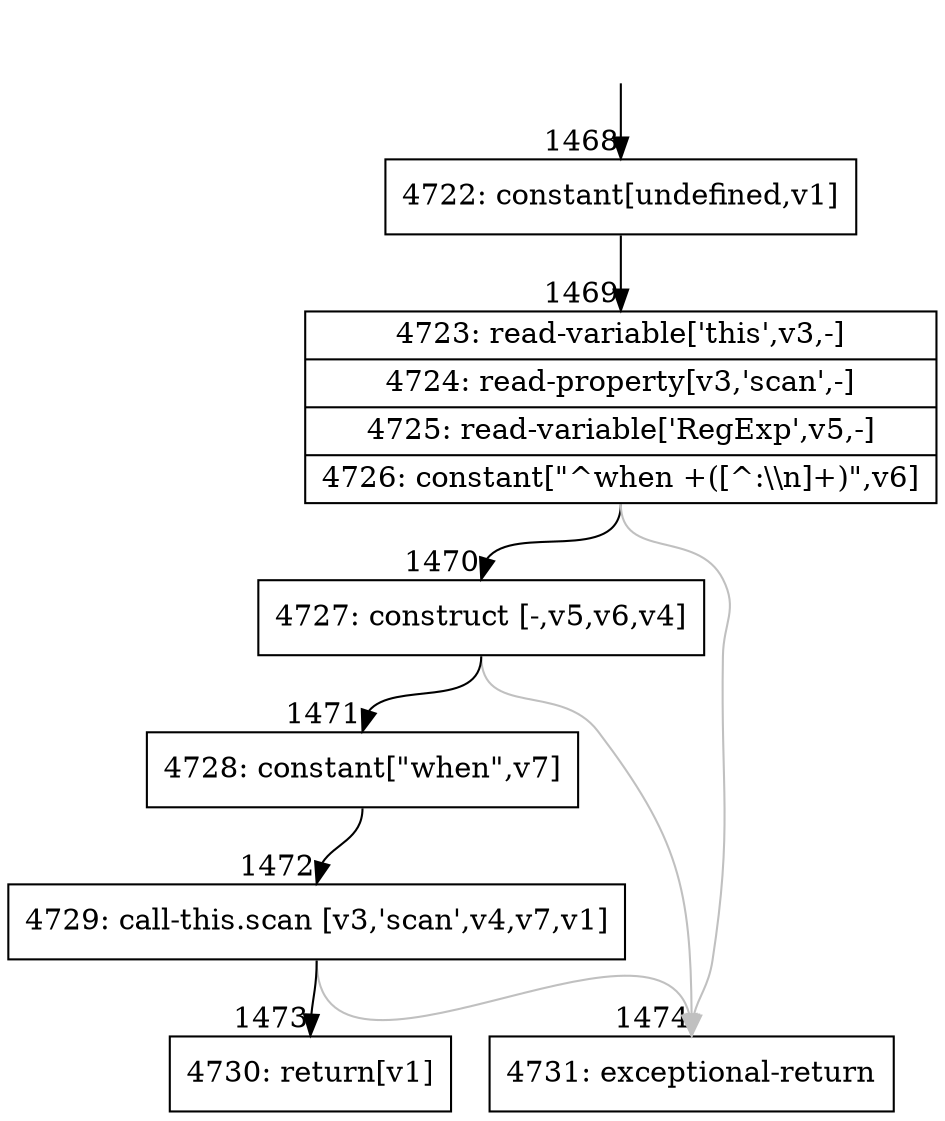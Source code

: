 digraph {
rankdir="TD"
BB_entry88[shape=none,label=""];
BB_entry88 -> BB1468 [tailport=s, headport=n, headlabel="    1468"]
BB1468 [shape=record label="{4722: constant[undefined,v1]}" ] 
BB1468 -> BB1469 [tailport=s, headport=n, headlabel="      1469"]
BB1469 [shape=record label="{4723: read-variable['this',v3,-]|4724: read-property[v3,'scan',-]|4725: read-variable['RegExp',v5,-]|4726: constant[\"^when +([^:\\\\n]+)\",v6]}" ] 
BB1469 -> BB1470 [tailport=s, headport=n, headlabel="      1470"]
BB1469 -> BB1474 [tailport=s, headport=n, color=gray, headlabel="      1474"]
BB1470 [shape=record label="{4727: construct [-,v5,v6,v4]}" ] 
BB1470 -> BB1471 [tailport=s, headport=n, headlabel="      1471"]
BB1470 -> BB1474 [tailport=s, headport=n, color=gray]
BB1471 [shape=record label="{4728: constant[\"when\",v7]}" ] 
BB1471 -> BB1472 [tailport=s, headport=n, headlabel="      1472"]
BB1472 [shape=record label="{4729: call-this.scan [v3,'scan',v4,v7,v1]}" ] 
BB1472 -> BB1473 [tailport=s, headport=n, headlabel="      1473"]
BB1472 -> BB1474 [tailport=s, headport=n, color=gray]
BB1473 [shape=record label="{4730: return[v1]}" ] 
BB1474 [shape=record label="{4731: exceptional-return}" ] 
//#$~ 1620
}
